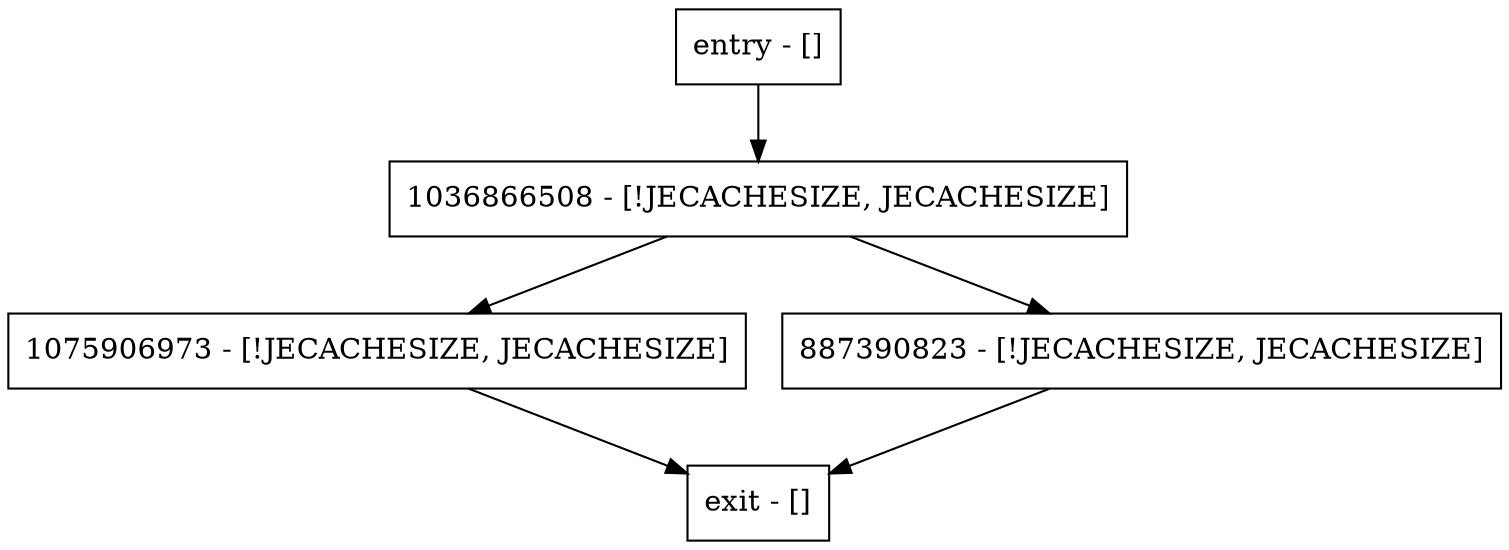 digraph checkTxnState {
node [shape=record];
entry [label="entry - []"];
exit [label="exit - []"];
1075906973 [label="1075906973 - [!JECACHESIZE, JECACHESIZE]"];
1036866508 [label="1036866508 - [!JECACHESIZE, JECACHESIZE]"];
887390823 [label="887390823 - [!JECACHESIZE, JECACHESIZE]"];
entry;
exit;
entry -> 1036866508;
1075906973 -> exit;
1036866508 -> 1075906973;
1036866508 -> 887390823;
887390823 -> exit;
}
